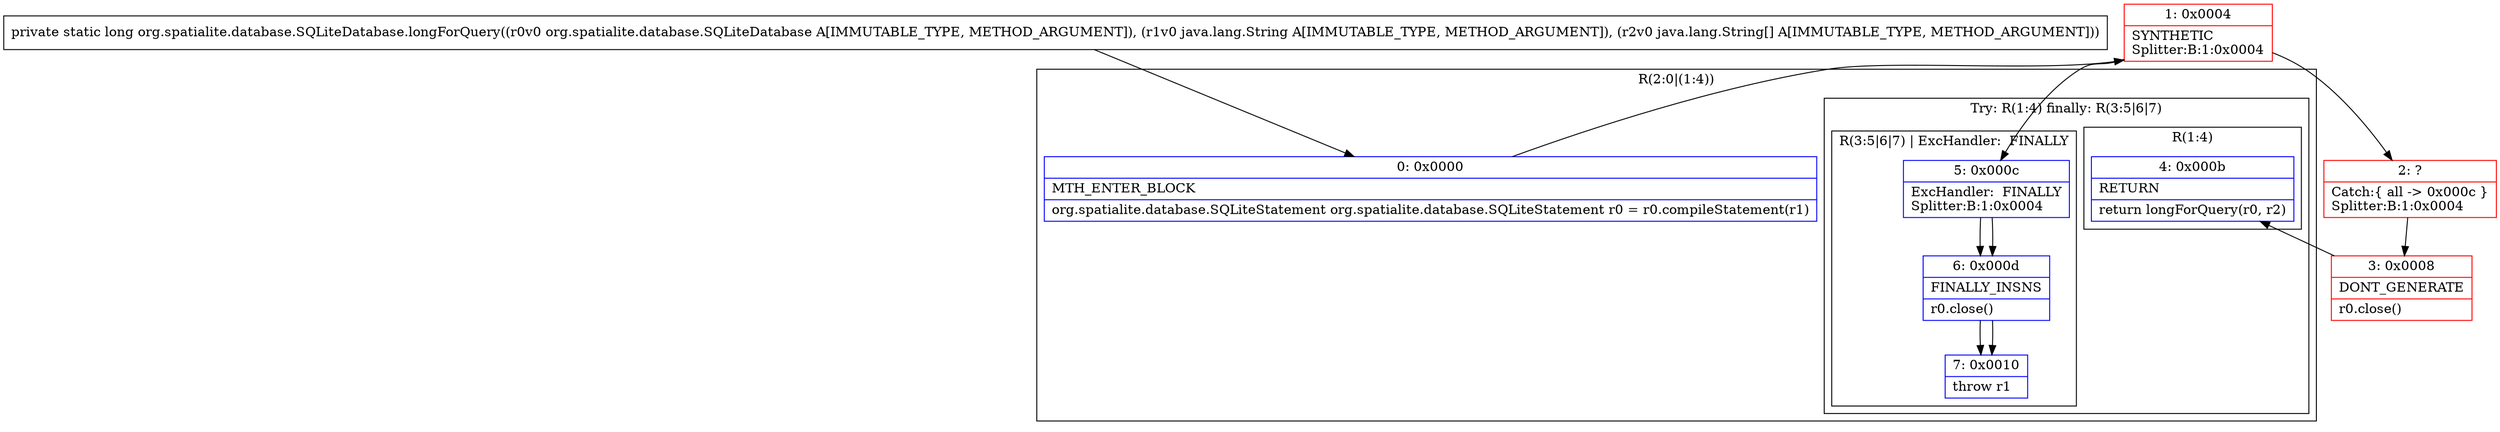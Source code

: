 digraph "CFG fororg.spatialite.database.SQLiteDatabase.longForQuery(Lorg\/spatialite\/database\/SQLiteDatabase;Ljava\/lang\/String;[Ljava\/lang\/String;)J" {
subgraph cluster_Region_254647395 {
label = "R(2:0|(1:4))";
node [shape=record,color=blue];
Node_0 [shape=record,label="{0\:\ 0x0000|MTH_ENTER_BLOCK\l|org.spatialite.database.SQLiteStatement org.spatialite.database.SQLiteStatement r0 = r0.compileStatement(r1)\l}"];
subgraph cluster_TryCatchRegion_556116110 {
label = "Try: R(1:4) finally: R(3:5|6|7)";
node [shape=record,color=blue];
subgraph cluster_Region_123477243 {
label = "R(1:4)";
node [shape=record,color=blue];
Node_4 [shape=record,label="{4\:\ 0x000b|RETURN\l|return longForQuery(r0, r2)\l}"];
}
subgraph cluster_Region_1194041460 {
label = "R(3:5|6|7) | ExcHandler:  FINALLY\l";
node [shape=record,color=blue];
Node_5 [shape=record,label="{5\:\ 0x000c|ExcHandler:  FINALLY\lSplitter:B:1:0x0004\l}"];
Node_6 [shape=record,label="{6\:\ 0x000d|FINALLY_INSNS\l|r0.close()\l}"];
Node_7 [shape=record,label="{7\:\ 0x0010|throw r1\l}"];
}
}
}
subgraph cluster_Region_1194041460 {
label = "R(3:5|6|7) | ExcHandler:  FINALLY\l";
node [shape=record,color=blue];
Node_5 [shape=record,label="{5\:\ 0x000c|ExcHandler:  FINALLY\lSplitter:B:1:0x0004\l}"];
Node_6 [shape=record,label="{6\:\ 0x000d|FINALLY_INSNS\l|r0.close()\l}"];
Node_7 [shape=record,label="{7\:\ 0x0010|throw r1\l}"];
}
Node_1 [shape=record,color=red,label="{1\:\ 0x0004|SYNTHETIC\lSplitter:B:1:0x0004\l}"];
Node_2 [shape=record,color=red,label="{2\:\ ?|Catch:\{ all \-\> 0x000c \}\lSplitter:B:1:0x0004\l}"];
Node_3 [shape=record,color=red,label="{3\:\ 0x0008|DONT_GENERATE\l|r0.close()\l}"];
MethodNode[shape=record,label="{private static long org.spatialite.database.SQLiteDatabase.longForQuery((r0v0 org.spatialite.database.SQLiteDatabase A[IMMUTABLE_TYPE, METHOD_ARGUMENT]), (r1v0 java.lang.String A[IMMUTABLE_TYPE, METHOD_ARGUMENT]), (r2v0 java.lang.String[] A[IMMUTABLE_TYPE, METHOD_ARGUMENT])) }"];
MethodNode -> Node_0;
Node_0 -> Node_1;
Node_5 -> Node_6;
Node_6 -> Node_7;
Node_5 -> Node_6;
Node_6 -> Node_7;
Node_1 -> Node_2;
Node_1 -> Node_5;
Node_2 -> Node_3;
Node_3 -> Node_4;
}

